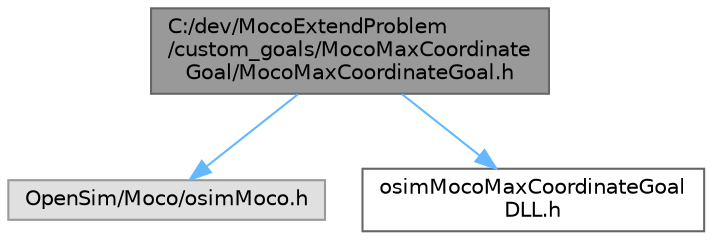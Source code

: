 digraph "C:/dev/MocoExtendProblem/custom_goals/MocoMaxCoordinateGoal/MocoMaxCoordinateGoal.h"
{
 // LATEX_PDF_SIZE
  bgcolor="transparent";
  edge [fontname=Helvetica,fontsize=10,labelfontname=Helvetica,labelfontsize=10];
  node [fontname=Helvetica,fontsize=10,shape=box,height=0.2,width=0.4];
  Node1 [id="Node000001",label="C:/dev/MocoExtendProblem\l/custom_goals/MocoMaxCoordinate\lGoal/MocoMaxCoordinateGoal.h",height=0.2,width=0.4,color="gray40", fillcolor="grey60", style="filled", fontcolor="black",tooltip=" "];
  Node1 -> Node2 [id="edge1_Node000001_Node000002",color="steelblue1",style="solid",tooltip=" "];
  Node2 [id="Node000002",label="OpenSim/Moco/osimMoco.h",height=0.2,width=0.4,color="grey60", fillcolor="#E0E0E0", style="filled",tooltip=" "];
  Node1 -> Node3 [id="edge2_Node000001_Node000003",color="steelblue1",style="solid",tooltip=" "];
  Node3 [id="Node000003",label="osimMocoMaxCoordinateGoal\lDLL.h",height=0.2,width=0.4,color="grey40", fillcolor="white", style="filled",URL="$_moco_max_coordinate_goal_2osim_moco_max_coordinate_goal_d_l_l_8h.html",tooltip=" "];
}
